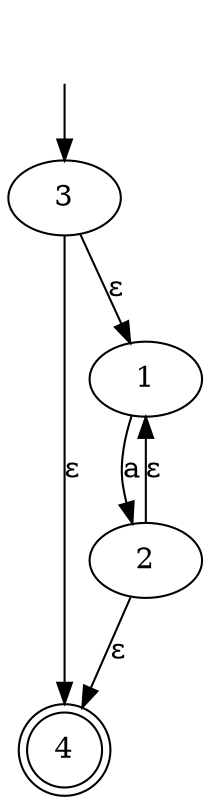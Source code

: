 digraph fa {
	3 [label=3]
	4 [label=4]
	1 [label=1]
	2 [label=2]
	3
	4 [shape=doublecircle]
	1
	2
	3 -> 4 [label="ε"]
	3 -> 1 [label="ε"]
	1 -> 2 [label=a]
	2 -> 1 [label="ε"]
	2 -> 4 [label="ε"]
	"" [shape=plaintext]
	"" -> 3
}
